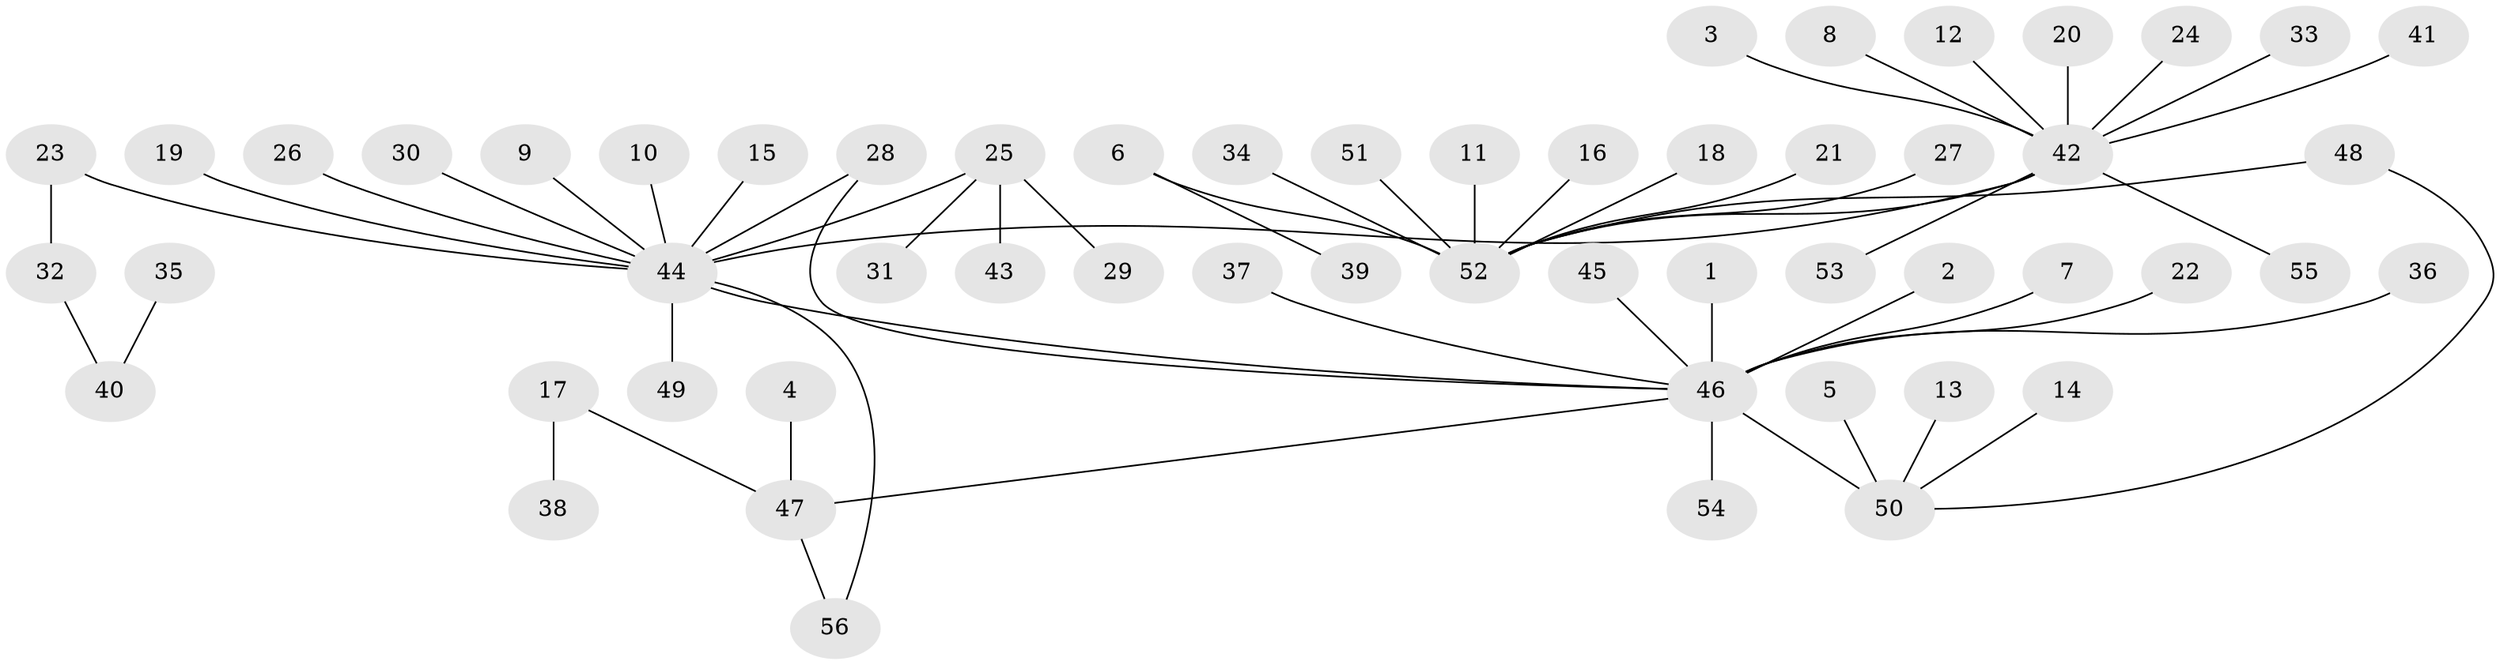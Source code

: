 // original degree distribution, {7: 0.026785714285714284, 9: 0.008928571428571428, 15: 0.008928571428571428, 1: 0.625, 3: 0.08928571428571429, 13: 0.008928571428571428, 6: 0.008928571428571428, 12: 0.008928571428571428, 4: 0.026785714285714284, 2: 0.1875}
// Generated by graph-tools (version 1.1) at 2025/25/03/09/25 03:25:54]
// undirected, 56 vertices, 58 edges
graph export_dot {
graph [start="1"]
  node [color=gray90,style=filled];
  1;
  2;
  3;
  4;
  5;
  6;
  7;
  8;
  9;
  10;
  11;
  12;
  13;
  14;
  15;
  16;
  17;
  18;
  19;
  20;
  21;
  22;
  23;
  24;
  25;
  26;
  27;
  28;
  29;
  30;
  31;
  32;
  33;
  34;
  35;
  36;
  37;
  38;
  39;
  40;
  41;
  42;
  43;
  44;
  45;
  46;
  47;
  48;
  49;
  50;
  51;
  52;
  53;
  54;
  55;
  56;
  1 -- 46 [weight=1.0];
  2 -- 46 [weight=1.0];
  3 -- 42 [weight=1.0];
  4 -- 47 [weight=1.0];
  5 -- 50 [weight=1.0];
  6 -- 39 [weight=1.0];
  6 -- 52 [weight=1.0];
  7 -- 46 [weight=1.0];
  8 -- 42 [weight=1.0];
  9 -- 44 [weight=1.0];
  10 -- 44 [weight=1.0];
  11 -- 52 [weight=1.0];
  12 -- 42 [weight=1.0];
  13 -- 50 [weight=1.0];
  14 -- 50 [weight=1.0];
  15 -- 44 [weight=1.0];
  16 -- 52 [weight=1.0];
  17 -- 38 [weight=1.0];
  17 -- 47 [weight=1.0];
  18 -- 52 [weight=1.0];
  19 -- 44 [weight=1.0];
  20 -- 42 [weight=1.0];
  21 -- 52 [weight=1.0];
  22 -- 46 [weight=1.0];
  23 -- 32 [weight=1.0];
  23 -- 44 [weight=1.0];
  24 -- 42 [weight=1.0];
  25 -- 29 [weight=1.0];
  25 -- 31 [weight=1.0];
  25 -- 43 [weight=1.0];
  25 -- 44 [weight=1.0];
  26 -- 44 [weight=1.0];
  27 -- 52 [weight=1.0];
  28 -- 44 [weight=1.0];
  28 -- 46 [weight=1.0];
  30 -- 44 [weight=1.0];
  32 -- 40 [weight=1.0];
  33 -- 42 [weight=1.0];
  34 -- 52 [weight=1.0];
  35 -- 40 [weight=1.0];
  36 -- 46 [weight=1.0];
  37 -- 46 [weight=1.0];
  41 -- 42 [weight=1.0];
  42 -- 44 [weight=1.0];
  42 -- 52 [weight=1.0];
  42 -- 53 [weight=1.0];
  42 -- 55 [weight=1.0];
  44 -- 46 [weight=1.0];
  44 -- 49 [weight=1.0];
  44 -- 56 [weight=1.0];
  45 -- 46 [weight=1.0];
  46 -- 47 [weight=1.0];
  46 -- 50 [weight=2.0];
  46 -- 54 [weight=1.0];
  47 -- 56 [weight=1.0];
  48 -- 50 [weight=1.0];
  48 -- 52 [weight=1.0];
  51 -- 52 [weight=1.0];
}
